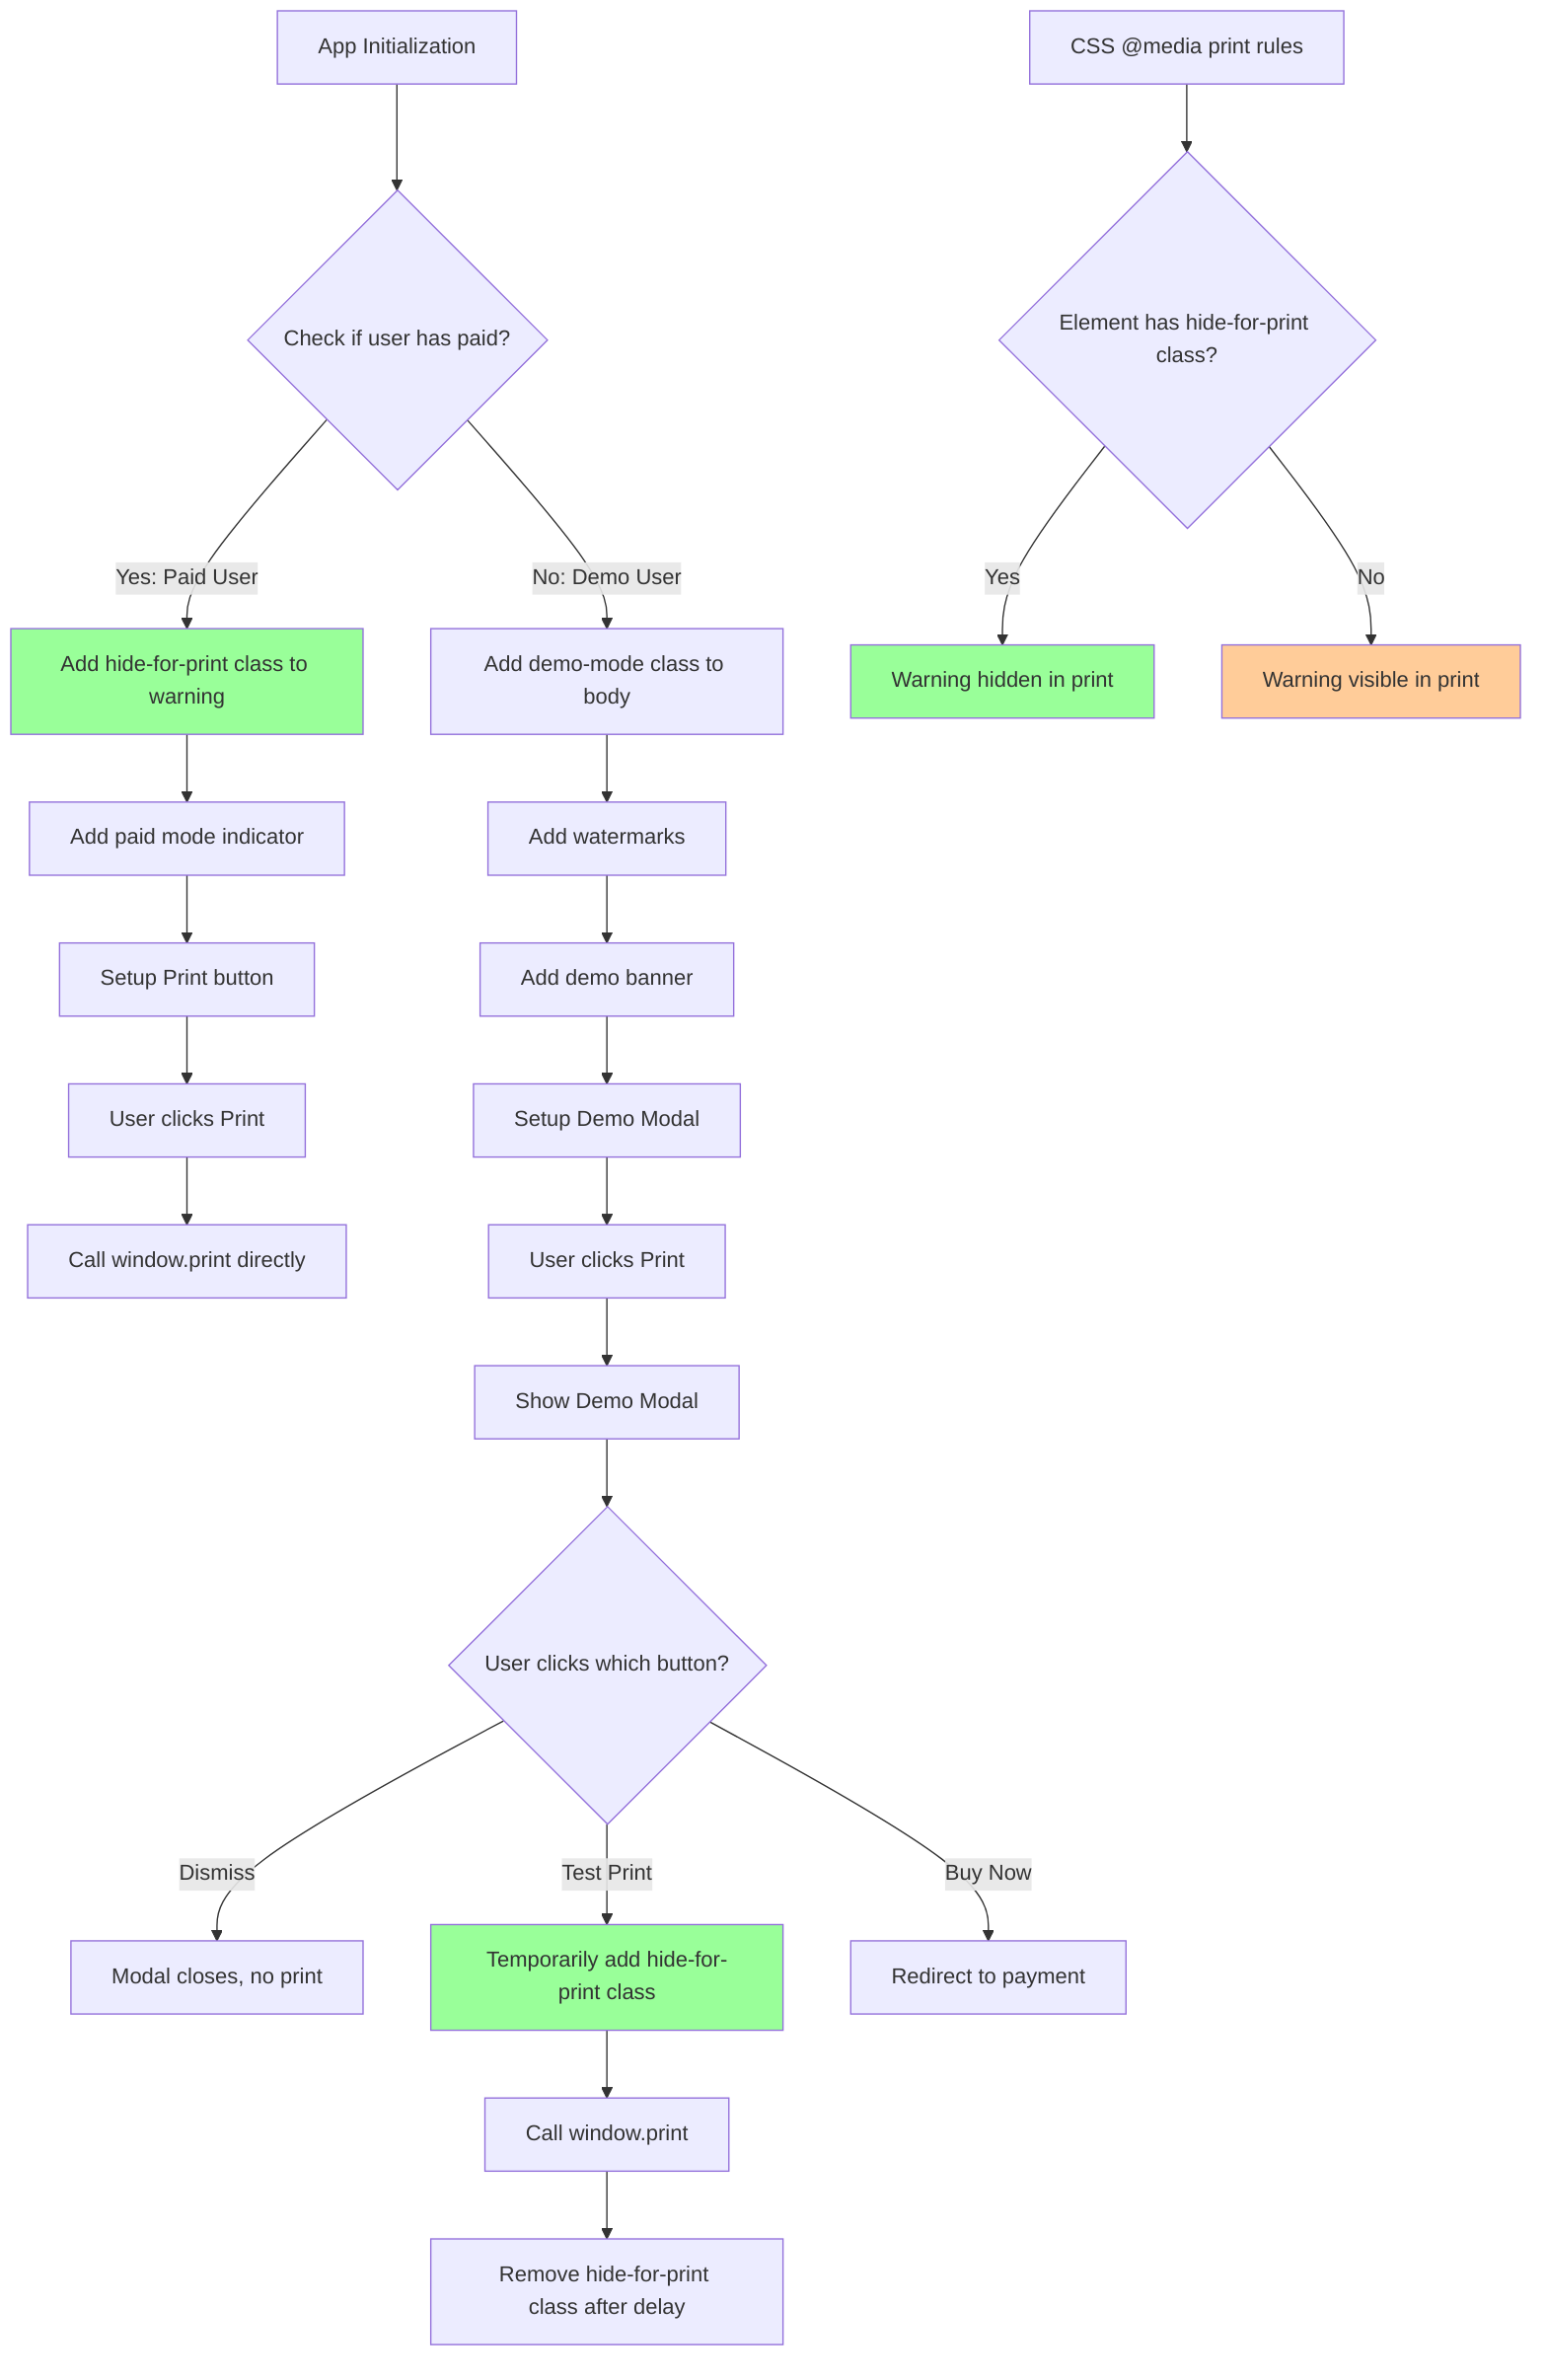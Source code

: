 graph TD
    A[App Initialization] --> B{Check if user has paid?}
    
    %% Paid User Flow
    B -->|Yes: Paid User| C[Add hide-for-print class to warning]
    C --> D[Add paid mode indicator]
    D --> E[Setup Print button]
    E --> F[User clicks Print]
    F --> G[Call window.print directly]
    
    %% Unpaid User Flow
    B -->|No: Demo User| H[Add demo-mode class to body]
    H --> I[Add watermarks]
    I --> J[Add demo banner]
    J --> K[Setup Demo Modal]
    K --> L[User clicks Print]
    L --> M[Show Demo Modal]
    M --> N{User clicks which button?}
    N -->|Dismiss| O[Modal closes, no print]
    N -->|Test Print| P[Temporarily add hide-for-print class]
    P --> Q[Call window.print]
    Q --> R[Remove hide-for-print class after delay]
    N -->|Buy Now| S[Redirect to payment]
    
    %% CSS Behavior
    T[CSS @media print rules] --> U{Element has hide-for-print class?}
    U -->|Yes| V[Warning hidden in print]
    U -->|No| W[Warning visible in print]
    
    style C fill:#99ff99
    style P fill:#99ff99
    style V fill:#99ff99
    style W fill:#ffcc99